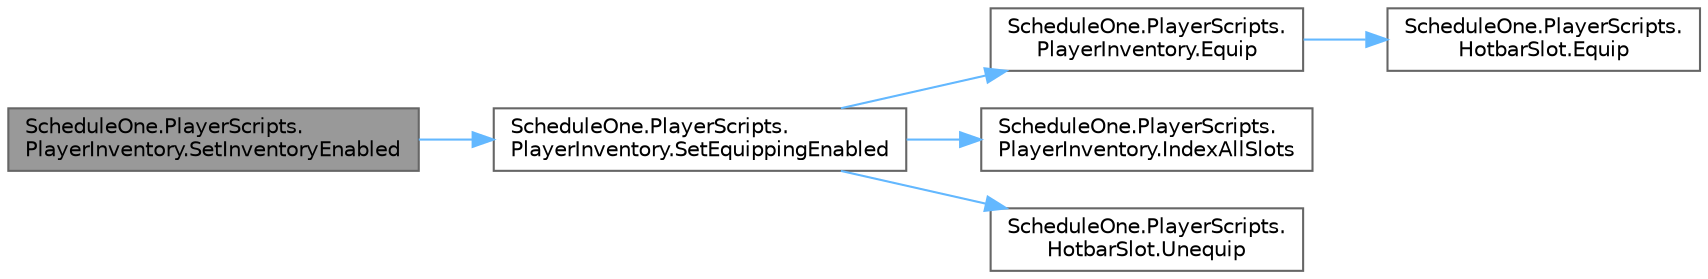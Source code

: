 digraph "ScheduleOne.PlayerScripts.PlayerInventory.SetInventoryEnabled"
{
 // LATEX_PDF_SIZE
  bgcolor="transparent";
  edge [fontname=Helvetica,fontsize=10,labelfontname=Helvetica,labelfontsize=10];
  node [fontname=Helvetica,fontsize=10,shape=box,height=0.2,width=0.4];
  rankdir="LR";
  Node1 [id="Node000001",label="ScheduleOne.PlayerScripts.\lPlayerInventory.SetInventoryEnabled",height=0.2,width=0.4,color="gray40", fillcolor="grey60", style="filled", fontcolor="black",tooltip=" "];
  Node1 -> Node2 [id="edge1_Node000001_Node000002",color="steelblue1",style="solid",tooltip=" "];
  Node2 [id="Node000002",label="ScheduleOne.PlayerScripts.\lPlayerInventory.SetEquippingEnabled",height=0.2,width=0.4,color="grey40", fillcolor="white", style="filled",URL="$class_schedule_one_1_1_player_scripts_1_1_player_inventory.html#a31365db79ea4054d164143ce85399c23",tooltip=" "];
  Node2 -> Node3 [id="edge2_Node000002_Node000003",color="steelblue1",style="solid",tooltip=" "];
  Node3 [id="Node000003",label="ScheduleOne.PlayerScripts.\lPlayerInventory.Equip",height=0.2,width=0.4,color="grey40", fillcolor="white", style="filled",URL="$class_schedule_one_1_1_player_scripts_1_1_player_inventory.html#ac952172b78d47cccae97ef1ed725a009",tooltip=" "];
  Node3 -> Node4 [id="edge3_Node000003_Node000004",color="steelblue1",style="solid",tooltip=" "];
  Node4 [id="Node000004",label="ScheduleOne.PlayerScripts.\lHotbarSlot.Equip",height=0.2,width=0.4,color="grey40", fillcolor="white", style="filled",URL="$class_schedule_one_1_1_player_scripts_1_1_hotbar_slot.html#aac6c15d401247e9110408782539c5983",tooltip=" "];
  Node2 -> Node5 [id="edge4_Node000002_Node000005",color="steelblue1",style="solid",tooltip=" "];
  Node5 [id="Node000005",label="ScheduleOne.PlayerScripts.\lPlayerInventory.IndexAllSlots",height=0.2,width=0.4,color="grey40", fillcolor="white", style="filled",URL="$class_schedule_one_1_1_player_scripts_1_1_player_inventory.html#ae2814d5a33a5f3d70b152716ce9f82c7",tooltip=" "];
  Node2 -> Node6 [id="edge5_Node000002_Node000006",color="steelblue1",style="solid",tooltip=" "];
  Node6 [id="Node000006",label="ScheduleOne.PlayerScripts.\lHotbarSlot.Unequip",height=0.2,width=0.4,color="grey40", fillcolor="white", style="filled",URL="$class_schedule_one_1_1_player_scripts_1_1_hotbar_slot.html#a1a5307ad41e8eae7c6c05503ab56c7ca",tooltip=" "];
}
